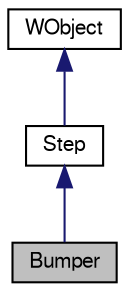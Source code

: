 digraph "Bumper"
{
 // LATEX_PDF_SIZE
  bgcolor="transparent";
  edge [fontname="FreeSans",fontsize="10",labelfontname="FreeSans",labelfontsize="10"];
  node [fontname="FreeSans",fontsize="10",shape=record];
  Node1 [label="Bumper",height=0.2,width=0.4,color="black", fillcolor="grey75", style="filled", fontcolor="black",tooltip="Bumper class."];
  Node2 -> Node1 [dir="back",color="midnightblue",fontsize="10",style="solid",fontname="FreeSans"];
  Node2 [label="Step",height=0.2,width=0.4,color="black",URL="$a01968.html",tooltip="Step class."];
  Node3 -> Node2 [dir="back",color="midnightblue",fontsize="10",style="solid",fontname="FreeSans"];
  Node3 [label="WObject",height=0.2,width=0.4,color="black",URL="$a02108.html",tooltip="WObject Class."];
}
